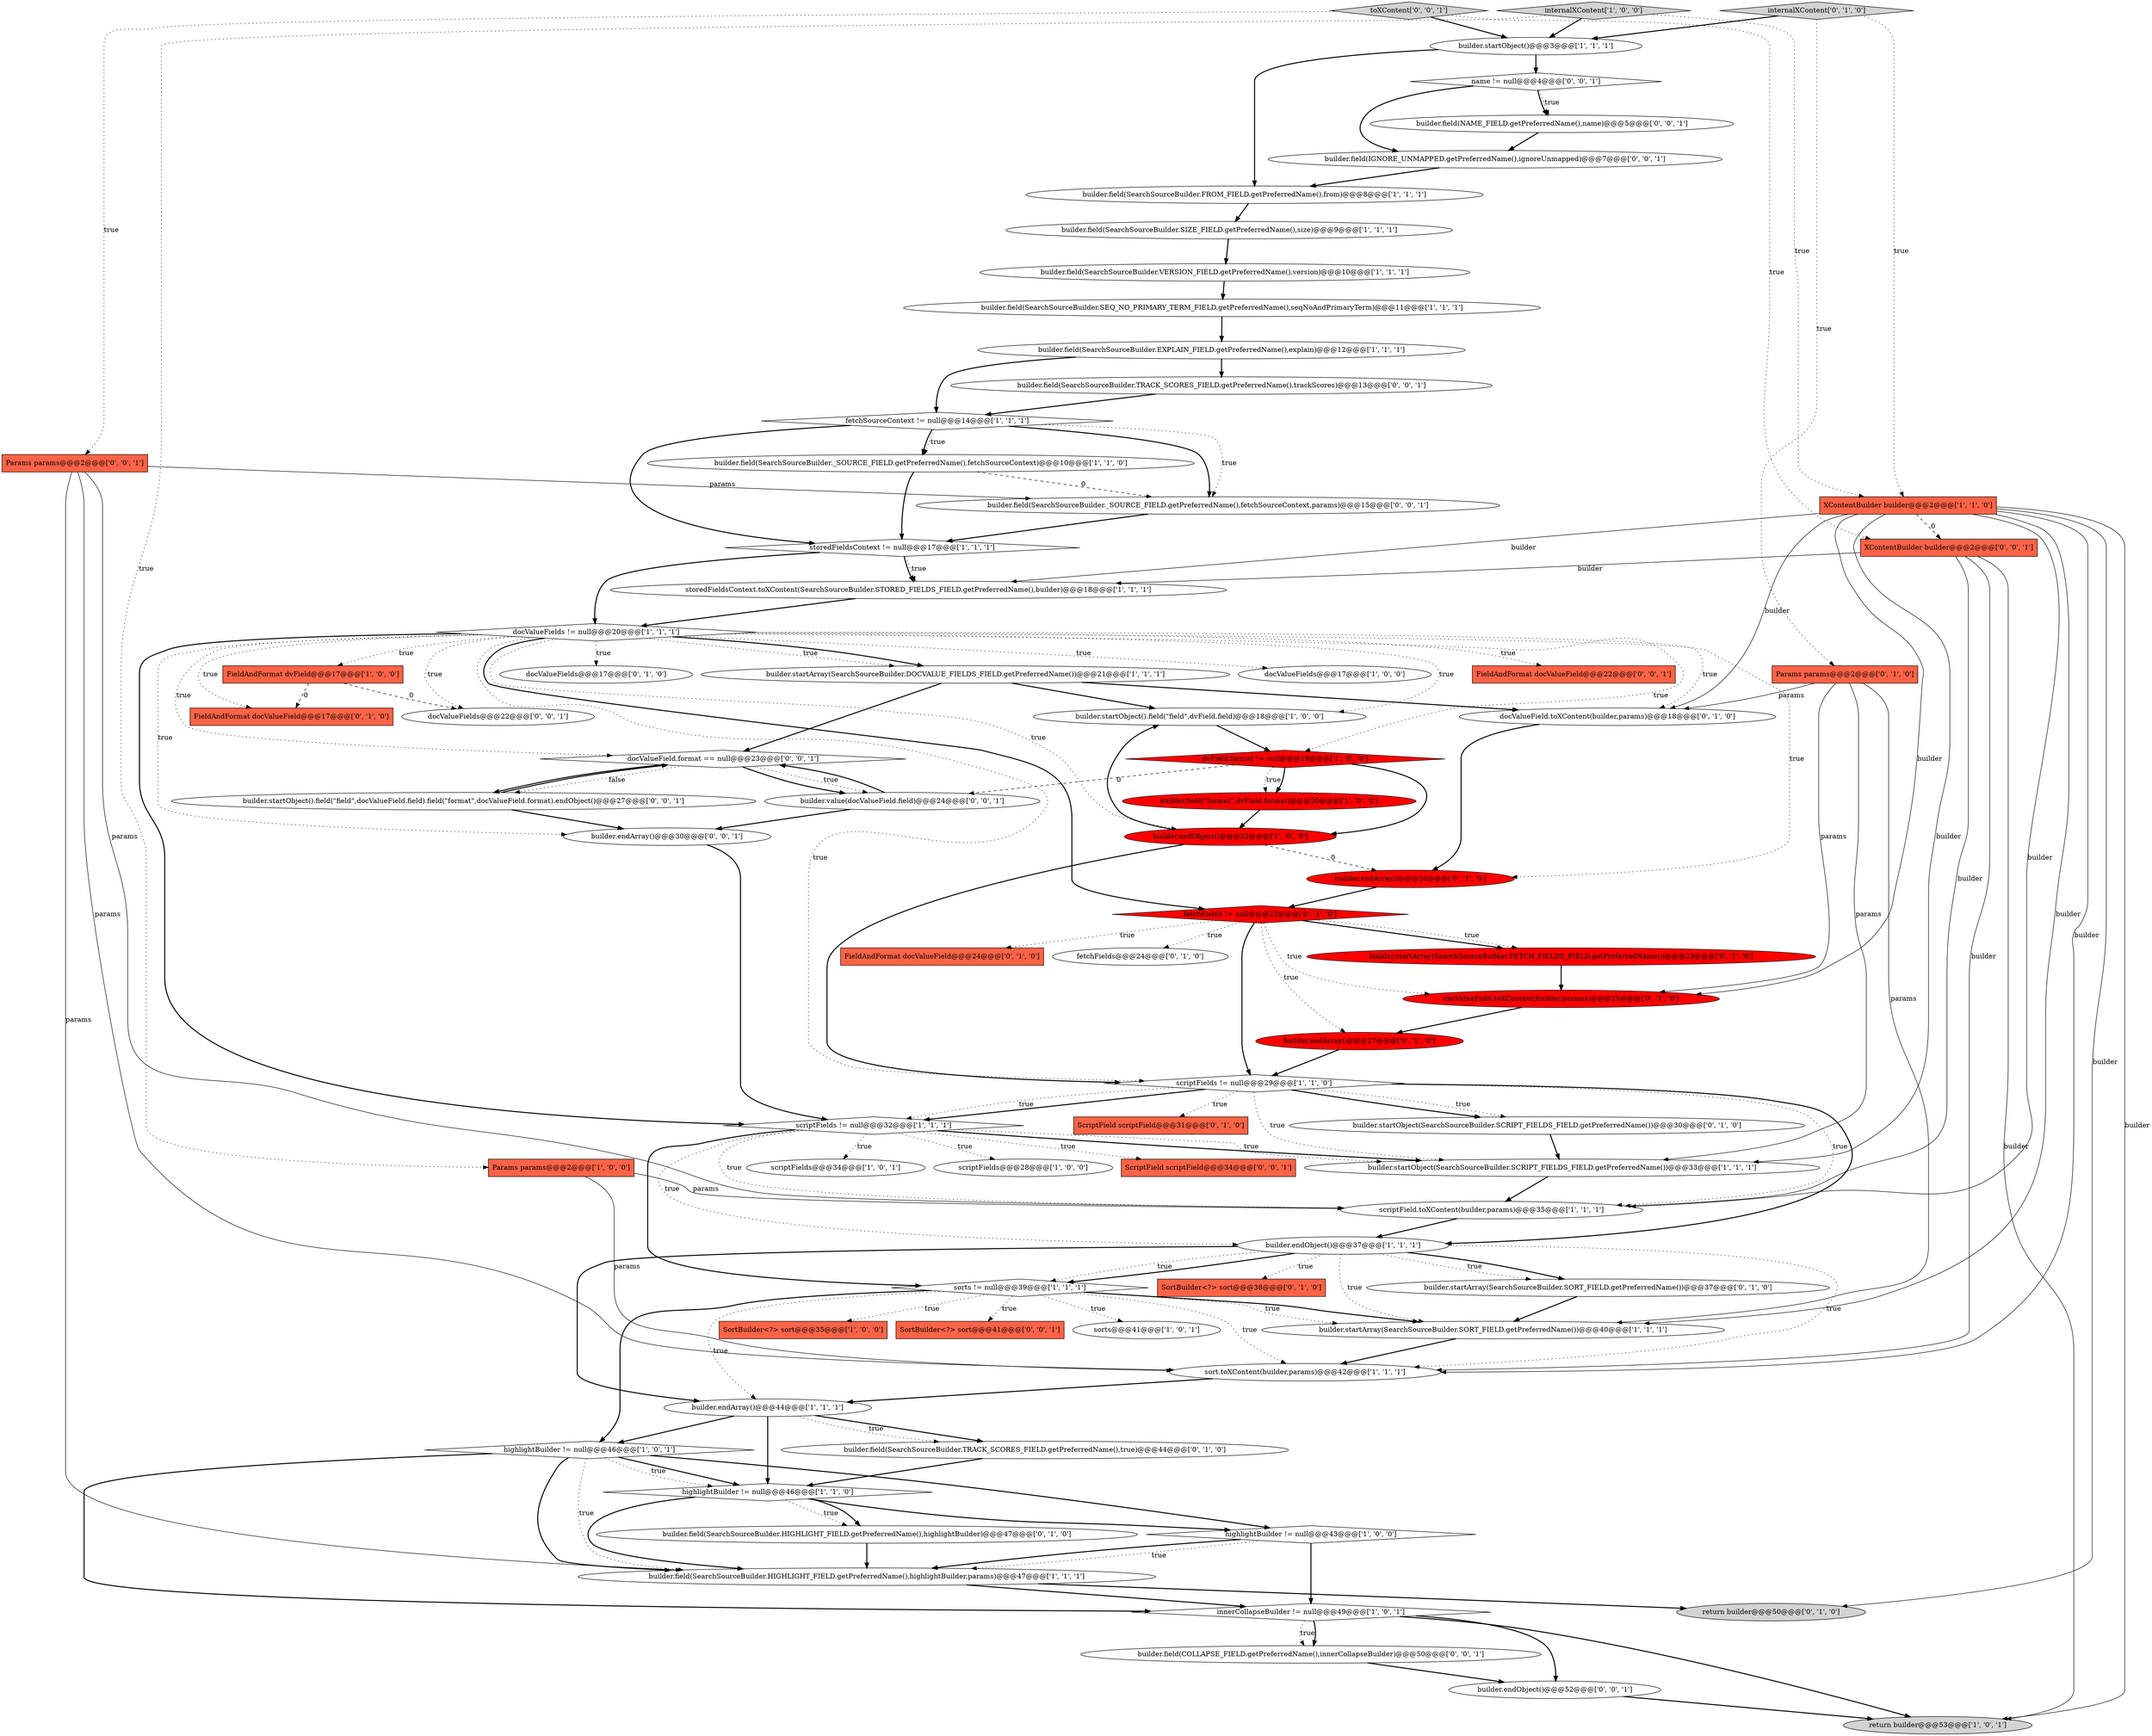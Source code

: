 digraph {
55 [style = filled, label = "fetchFields != null@@@22@@@['0', '1', '0']", fillcolor = red, shape = diamond image = "AAA1AAABBB2BBB"];
19 [style = filled, label = "innerCollapseBuilder != null@@@49@@@['1', '0', '1']", fillcolor = white, shape = diamond image = "AAA0AAABBB1BBB"];
41 [style = filled, label = "builder.endArray()@@@27@@@['0', '1', '0']", fillcolor = red, shape = ellipse image = "AAA1AAABBB2BBB"];
32 [style = filled, label = "XContentBuilder builder@@@2@@@['1', '1', '0']", fillcolor = tomato, shape = box image = "AAA0AAABBB1BBB"];
11 [style = filled, label = "builder.startArray(SearchSourceBuilder.DOCVALUE_FIELDS_FIELD.getPreferredName())@@@21@@@['1', '1', '1']", fillcolor = white, shape = ellipse image = "AAA0AAABBB1BBB"];
45 [style = filled, label = "docValueField.toXContent(builder,params)@@@18@@@['0', '1', '0']", fillcolor = white, shape = ellipse image = "AAA0AAABBB2BBB"];
61 [style = filled, label = "Params params@@@2@@@['0', '0', '1']", fillcolor = tomato, shape = box image = "AAA0AAABBB3BBB"];
71 [style = filled, label = "builder.field(SearchSourceBuilder._SOURCE_FIELD.getPreferredName(),fetchSourceContext,params)@@@15@@@['0', '0', '1']", fillcolor = white, shape = ellipse image = "AAA0AAABBB3BBB"];
5 [style = filled, label = "highlightBuilder != null@@@43@@@['1', '0', '0']", fillcolor = white, shape = diamond image = "AAA0AAABBB1BBB"];
24 [style = filled, label = "builder.field(SearchSourceBuilder.EXPLAIN_FIELD.getPreferredName(),explain)@@@12@@@['1', '1', '1']", fillcolor = white, shape = ellipse image = "AAA0AAABBB1BBB"];
34 [style = filled, label = "sorts@@@41@@@['1', '0', '1']", fillcolor = white, shape = ellipse image = "AAA0AAABBB1BBB"];
33 [style = filled, label = "scriptField.toXContent(builder,params)@@@35@@@['1', '1', '1']", fillcolor = white, shape = ellipse image = "AAA0AAABBB1BBB"];
63 [style = filled, label = "builder.field(SearchSourceBuilder.TRACK_SCORES_FIELD.getPreferredName(),trackScores)@@@13@@@['0', '0', '1']", fillcolor = white, shape = ellipse image = "AAA0AAABBB3BBB"];
72 [style = filled, label = "docValueFields@@@22@@@['0', '0', '1']", fillcolor = white, shape = ellipse image = "AAA0AAABBB3BBB"];
44 [style = filled, label = "builder.startObject(SearchSourceBuilder.SCRIPT_FIELDS_FIELD.getPreferredName())@@@30@@@['0', '1', '0']", fillcolor = white, shape = ellipse image = "AAA0AAABBB2BBB"];
42 [style = filled, label = "SortBuilder<?> sort@@@38@@@['0', '1', '0']", fillcolor = tomato, shape = box image = "AAA0AAABBB2BBB"];
0 [style = filled, label = "scriptFields@@@28@@@['1', '0', '0']", fillcolor = white, shape = ellipse image = "AAA0AAABBB1BBB"];
27 [style = filled, label = "builder.field(SearchSourceBuilder._SOURCE_FIELD.getPreferredName(),fetchSourceContext)@@@10@@@['1', '1', '0']", fillcolor = white, shape = ellipse image = "AAA0AAABBB1BBB"];
23 [style = filled, label = "docValueFields@@@17@@@['1', '0', '0']", fillcolor = white, shape = ellipse image = "AAA0AAABBB1BBB"];
18 [style = filled, label = "builder.field(SearchSourceBuilder.VERSION_FIELD.getPreferredName(),version)@@@10@@@['1', '1', '1']", fillcolor = white, shape = ellipse image = "AAA0AAABBB1BBB"];
1 [style = filled, label = "builder.startArray(SearchSourceBuilder.SORT_FIELD.getPreferredName())@@@40@@@['1', '1', '1']", fillcolor = white, shape = ellipse image = "AAA0AAABBB1BBB"];
50 [style = filled, label = "builder.field(SearchSourceBuilder.TRACK_SCORES_FIELD.getPreferredName(),true)@@@44@@@['0', '1', '0']", fillcolor = white, shape = ellipse image = "AAA0AAABBB2BBB"];
3 [style = filled, label = "sort.toXContent(builder,params)@@@42@@@['1', '1', '1']", fillcolor = white, shape = ellipse image = "AAA0AAABBB1BBB"];
12 [style = filled, label = "builder.field(SearchSourceBuilder.HIGHLIGHT_FIELD.getPreferredName(),highlightBuilder,params)@@@47@@@['1', '1', '1']", fillcolor = white, shape = ellipse image = "AAA0AAABBB1BBB"];
6 [style = filled, label = "builder.endObject()@@@22@@@['1', '0', '0']", fillcolor = red, shape = ellipse image = "AAA1AAABBB1BBB"];
13 [style = filled, label = "builder.startObject()@@@3@@@['1', '1', '1']", fillcolor = white, shape = ellipse image = "AAA0AAABBB1BBB"];
60 [style = filled, label = "builder.endObject()@@@52@@@['0', '0', '1']", fillcolor = white, shape = ellipse image = "AAA0AAABBB3BBB"];
68 [style = filled, label = "ScriptField scriptField@@@34@@@['0', '0', '1']", fillcolor = tomato, shape = box image = "AAA0AAABBB3BBB"];
73 [style = filled, label = "builder.field(NAME_FIELD.getPreferredName(),name)@@@5@@@['0', '0', '1']", fillcolor = white, shape = ellipse image = "AAA0AAABBB3BBB"];
25 [style = filled, label = "builder.field(SearchSourceBuilder.SEQ_NO_PRIMARY_TERM_FIELD.getPreferredName(),seqNoAndPrimaryTerm)@@@11@@@['1', '1', '1']", fillcolor = white, shape = ellipse image = "AAA0AAABBB1BBB"];
28 [style = filled, label = "scriptFields != null@@@29@@@['1', '1', '0']", fillcolor = white, shape = diamond image = "AAA0AAABBB1BBB"];
20 [style = filled, label = "internalXContent['1', '0', '0']", fillcolor = lightgray, shape = diamond image = "AAA0AAABBB1BBB"];
37 [style = filled, label = "highlightBuilder != null@@@46@@@['1', '1', '0']", fillcolor = white, shape = diamond image = "AAA0AAABBB1BBB"];
4 [style = filled, label = "scriptFields@@@34@@@['1', '0', '1']", fillcolor = white, shape = ellipse image = "AAA0AAABBB1BBB"];
76 [style = filled, label = "XContentBuilder builder@@@2@@@['0', '0', '1']", fillcolor = tomato, shape = box image = "AAA0AAABBB3BBB"];
35 [style = filled, label = "fetchSourceContext != null@@@14@@@['1', '1', '1']", fillcolor = white, shape = diamond image = "AAA0AAABBB1BBB"];
52 [style = filled, label = "builder.startArray(SearchSourceBuilder.FETCH_FIELDS_FIELD.getPreferredName())@@@23@@@['0', '1', '0']", fillcolor = red, shape = ellipse image = "AAA1AAABBB2BBB"];
43 [style = filled, label = "internalXContent['0', '1', '0']", fillcolor = lightgray, shape = diamond image = "AAA0AAABBB2BBB"];
67 [style = filled, label = "FieldAndFormat docValueField@@@22@@@['0', '0', '1']", fillcolor = tomato, shape = box image = "AAA0AAABBB3BBB"];
75 [style = filled, label = "docValueField.format == null@@@23@@@['0', '0', '1']", fillcolor = white, shape = diamond image = "AAA0AAABBB3BBB"];
30 [style = filled, label = "storedFieldsContext.toXContent(SearchSourceBuilder.STORED_FIELDS_FIELD.getPreferredName(),builder)@@@18@@@['1', '1', '1']", fillcolor = white, shape = ellipse image = "AAA0AAABBB1BBB"];
64 [style = filled, label = "builder.field(COLLAPSE_FIELD.getPreferredName(),innerCollapseBuilder)@@@50@@@['0', '0', '1']", fillcolor = white, shape = ellipse image = "AAA0AAABBB3BBB"];
38 [style = filled, label = "highlightBuilder != null@@@46@@@['1', '0', '1']", fillcolor = white, shape = diamond image = "AAA0AAABBB1BBB"];
66 [style = filled, label = "builder.endArray()@@@30@@@['0', '0', '1']", fillcolor = white, shape = ellipse image = "AAA0AAABBB3BBB"];
2 [style = filled, label = "builder.endObject()@@@37@@@['1', '1', '1']", fillcolor = white, shape = ellipse image = "AAA0AAABBB1BBB"];
8 [style = filled, label = "storedFieldsContext != null@@@17@@@['1', '1', '1']", fillcolor = white, shape = diamond image = "AAA0AAABBB1BBB"];
70 [style = filled, label = "builder.field(IGNORE_UNMAPPED.getPreferredName(),ignoreUnmapped)@@@7@@@['0', '0', '1']", fillcolor = white, shape = ellipse image = "AAA0AAABBB3BBB"];
62 [style = filled, label = "toXContent['0', '0', '1']", fillcolor = lightgray, shape = diamond image = "AAA0AAABBB3BBB"];
14 [style = filled, label = "docValueFields != null@@@20@@@['1', '1', '1']", fillcolor = white, shape = diamond image = "AAA0AAABBB1BBB"];
36 [style = filled, label = "builder.endArray()@@@44@@@['1', '1', '1']", fillcolor = white, shape = ellipse image = "AAA0AAABBB1BBB"];
16 [style = filled, label = "scriptFields != null@@@32@@@['1', '1', '1']", fillcolor = white, shape = diamond image = "AAA0AAABBB1BBB"];
26 [style = filled, label = "builder.field(SearchSourceBuilder.SIZE_FIELD.getPreferredName(),size)@@@9@@@['1', '1', '1']", fillcolor = white, shape = ellipse image = "AAA0AAABBB1BBB"];
53 [style = filled, label = "builder.endArray()@@@20@@@['0', '1', '0']", fillcolor = red, shape = ellipse image = "AAA1AAABBB2BBB"];
54 [style = filled, label = "FieldAndFormat docValueField@@@17@@@['0', '1', '0']", fillcolor = tomato, shape = box image = "AAA1AAABBB2BBB"];
47 [style = filled, label = "docValueField.toXContent(builder,params)@@@25@@@['0', '1', '0']", fillcolor = red, shape = ellipse image = "AAA1AAABBB2BBB"];
9 [style = filled, label = "builder.startObject(SearchSourceBuilder.SCRIPT_FIELDS_FIELD.getPreferredName())@@@33@@@['1', '1', '1']", fillcolor = white, shape = ellipse image = "AAA0AAABBB1BBB"];
46 [style = filled, label = "fetchFields@@@24@@@['0', '1', '0']", fillcolor = white, shape = ellipse image = "AAA0AAABBB2BBB"];
17 [style = filled, label = "SortBuilder<?> sort@@@35@@@['1', '0', '0']", fillcolor = tomato, shape = box image = "AAA0AAABBB1BBB"];
29 [style = filled, label = "builder.startObject().field(\"field\",dvField.field)@@@18@@@['1', '0', '0']", fillcolor = white, shape = ellipse image = "AAA0AAABBB1BBB"];
21 [style = filled, label = "dvField.format != null@@@19@@@['1', '0', '0']", fillcolor = red, shape = diamond image = "AAA1AAABBB1BBB"];
65 [style = filled, label = "name != null@@@4@@@['0', '0', '1']", fillcolor = white, shape = diamond image = "AAA0AAABBB3BBB"];
56 [style = filled, label = "FieldAndFormat docValueField@@@24@@@['0', '1', '0']", fillcolor = tomato, shape = box image = "AAA1AAABBB2BBB"];
10 [style = filled, label = "return builder@@@53@@@['1', '0', '1']", fillcolor = lightgray, shape = ellipse image = "AAA0AAABBB1BBB"];
74 [style = filled, label = "builder.startObject().field(\"field\",docValueField.field).field(\"format\",docValueField.format).endObject()@@@27@@@['0', '0', '1']", fillcolor = white, shape = ellipse image = "AAA0AAABBB3BBB"];
22 [style = filled, label = "sorts != null@@@39@@@['1', '1', '1']", fillcolor = white, shape = diamond image = "AAA0AAABBB1BBB"];
31 [style = filled, label = "FieldAndFormat dvField@@@17@@@['1', '0', '0']", fillcolor = tomato, shape = box image = "AAA1AAABBB1BBB"];
39 [style = filled, label = "builder.field(\"format\",dvField.format)@@@20@@@['1', '0', '0']", fillcolor = red, shape = ellipse image = "AAA1AAABBB1BBB"];
59 [style = filled, label = "builder.value(docValueField.field)@@@24@@@['0', '0', '1']", fillcolor = white, shape = ellipse image = "AAA0AAABBB3BBB"];
48 [style = filled, label = "Params params@@@2@@@['0', '1', '0']", fillcolor = tomato, shape = box image = "AAA0AAABBB2BBB"];
15 [style = filled, label = "Params params@@@2@@@['1', '0', '0']", fillcolor = tomato, shape = box image = "AAA0AAABBB1BBB"];
58 [style = filled, label = "builder.field(SearchSourceBuilder.HIGHLIGHT_FIELD.getPreferredName(),highlightBuilder)@@@47@@@['0', '1', '0']", fillcolor = white, shape = ellipse image = "AAA0AAABBB2BBB"];
69 [style = filled, label = "SortBuilder<?> sort@@@41@@@['0', '0', '1']", fillcolor = tomato, shape = box image = "AAA0AAABBB3BBB"];
40 [style = filled, label = "ScriptField scriptField@@@31@@@['0', '1', '0']", fillcolor = tomato, shape = box image = "AAA0AAABBB2BBB"];
7 [style = filled, label = "builder.field(SearchSourceBuilder.FROM_FIELD.getPreferredName(),from)@@@8@@@['1', '1', '1']", fillcolor = white, shape = ellipse image = "AAA0AAABBB1BBB"];
51 [style = filled, label = "docValueFields@@@17@@@['0', '1', '0']", fillcolor = white, shape = ellipse image = "AAA0AAABBB2BBB"];
49 [style = filled, label = "builder.startArray(SearchSourceBuilder.SORT_FIELD.getPreferredName())@@@37@@@['0', '1', '0']", fillcolor = white, shape = ellipse image = "AAA0AAABBB2BBB"];
57 [style = filled, label = "return builder@@@50@@@['0', '1', '0']", fillcolor = lightgray, shape = ellipse image = "AAA0AAABBB2BBB"];
8->30 [style = bold, label=""];
24->63 [style = bold, label=""];
8->30 [style = dotted, label="true"];
62->13 [style = bold, label=""];
16->9 [style = dotted, label="true"];
19->60 [style = bold, label=""];
2->22 [style = dotted, label="true"];
16->68 [style = dotted, label="true"];
14->45 [style = dotted, label="true"];
37->58 [style = dotted, label="true"];
28->16 [style = dotted, label="true"];
38->12 [style = bold, label=""];
11->29 [style = bold, label=""];
39->6 [style = bold, label=""];
14->72 [style = dotted, label="true"];
21->59 [style = dashed, label="0"];
5->12 [style = dotted, label="true"];
14->53 [style = dotted, label="true"];
35->71 [style = dotted, label="true"];
58->12 [style = bold, label=""];
14->51 [style = dotted, label="true"];
59->66 [style = bold, label=""];
6->29 [style = bold, label=""];
41->28 [style = bold, label=""];
31->72 [style = dashed, label="0"];
7->26 [style = bold, label=""];
37->5 [style = bold, label=""];
32->47 [style = solid, label="builder"];
76->10 [style = solid, label="builder"];
3->36 [style = bold, label=""];
52->47 [style = bold, label=""];
14->21 [style = dotted, label="true"];
48->9 [style = solid, label="params"];
2->49 [style = bold, label=""];
2->36 [style = bold, label=""];
21->39 [style = dotted, label="true"];
35->8 [style = bold, label=""];
48->47 [style = solid, label="params"];
30->14 [style = bold, label=""];
14->11 [style = dotted, label="true"];
19->64 [style = dotted, label="true"];
32->76 [style = dashed, label="0"];
14->11 [style = bold, label=""];
64->60 [style = bold, label=""];
16->9 [style = bold, label=""];
20->15 [style = dotted, label="true"];
2->3 [style = dotted, label="true"];
14->16 [style = bold, label=""];
38->12 [style = dotted, label="true"];
75->74 [style = dotted, label="false"];
75->59 [style = bold, label=""];
65->73 [style = bold, label=""];
9->33 [style = bold, label=""];
2->49 [style = dotted, label="true"];
37->58 [style = bold, label=""];
50->37 [style = bold, label=""];
75->74 [style = bold, label=""];
62->61 [style = dotted, label="true"];
43->32 [style = dotted, label="true"];
6->53 [style = dashed, label="0"];
16->4 [style = dotted, label="true"];
32->10 [style = solid, label="builder"];
16->33 [style = dotted, label="true"];
43->13 [style = bold, label=""];
25->24 [style = bold, label=""];
22->38 [style = bold, label=""];
32->45 [style = solid, label="builder"];
32->30 [style = solid, label="builder"];
32->9 [style = solid, label="builder"];
35->71 [style = bold, label=""];
49->1 [style = bold, label=""];
28->44 [style = dotted, label="true"];
38->37 [style = bold, label=""];
75->59 [style = dotted, label="true"];
28->9 [style = dotted, label="true"];
18->25 [style = bold, label=""];
32->1 [style = solid, label="builder"];
47->41 [style = bold, label=""];
14->66 [style = dotted, label="true"];
70->7 [style = bold, label=""];
36->50 [style = bold, label=""];
36->37 [style = bold, label=""];
15->33 [style = solid, label="params"];
61->71 [style = solid, label="params"];
27->8 [style = bold, label=""];
22->69 [style = dotted, label="true"];
38->37 [style = dotted, label="true"];
74->75 [style = bold, label=""];
38->5 [style = bold, label=""];
55->56 [style = dotted, label="true"];
76->30 [style = solid, label="builder"];
32->33 [style = solid, label="builder"];
20->13 [style = bold, label=""];
19->64 [style = bold, label=""];
14->67 [style = dotted, label="true"];
62->76 [style = dotted, label="true"];
61->33 [style = solid, label="params"];
1->3 [style = bold, label=""];
8->14 [style = bold, label=""];
19->10 [style = bold, label=""];
14->23 [style = dotted, label="true"];
45->53 [style = bold, label=""];
55->47 [style = dotted, label="true"];
73->70 [style = bold, label=""];
76->33 [style = solid, label="builder"];
29->21 [style = bold, label=""];
27->71 [style = dashed, label="0"];
38->19 [style = bold, label=""];
37->12 [style = bold, label=""];
32->3 [style = solid, label="builder"];
74->66 [style = bold, label=""];
5->19 [style = bold, label=""];
22->1 [style = dotted, label="true"];
76->3 [style = solid, label="builder"];
2->42 [style = dotted, label="true"];
21->39 [style = bold, label=""];
14->28 [style = dotted, label="true"];
43->48 [style = dotted, label="true"];
14->75 [style = dotted, label="true"];
61->12 [style = solid, label="params"];
66->16 [style = bold, label=""];
48->45 [style = solid, label="params"];
14->54 [style = dotted, label="true"];
22->3 [style = dotted, label="true"];
11->75 [style = bold, label=""];
22->36 [style = dotted, label="true"];
22->1 [style = bold, label=""];
55->52 [style = bold, label=""];
71->8 [style = bold, label=""];
15->3 [style = solid, label="params"];
44->9 [style = bold, label=""];
33->2 [style = bold, label=""];
36->50 [style = dotted, label="true"];
13->65 [style = bold, label=""];
14->6 [style = dotted, label="true"];
53->55 [style = bold, label=""];
22->34 [style = dotted, label="true"];
35->27 [style = bold, label=""];
16->2 [style = dotted, label="true"];
59->75 [style = bold, label=""];
65->70 [style = bold, label=""];
21->6 [style = bold, label=""];
24->35 [style = bold, label=""];
28->33 [style = dotted, label="true"];
12->57 [style = bold, label=""];
11->45 [style = bold, label=""];
31->54 [style = dashed, label="0"];
16->22 [style = bold, label=""];
28->16 [style = bold, label=""];
55->52 [style = dotted, label="true"];
55->46 [style = dotted, label="true"];
28->2 [style = bold, label=""];
35->27 [style = dotted, label="true"];
61->3 [style = solid, label="params"];
16->0 [style = dotted, label="true"];
5->12 [style = bold, label=""];
2->1 [style = dotted, label="true"];
13->7 [style = bold, label=""];
65->73 [style = dotted, label="true"];
28->44 [style = bold, label=""];
60->10 [style = bold, label=""];
14->29 [style = dotted, label="true"];
14->31 [style = dotted, label="true"];
48->1 [style = solid, label="params"];
14->55 [style = bold, label=""];
22->17 [style = dotted, label="true"];
55->41 [style = dotted, label="true"];
36->38 [style = bold, label=""];
2->22 [style = bold, label=""];
12->19 [style = bold, label=""];
20->32 [style = dotted, label="true"];
28->40 [style = dotted, label="true"];
32->57 [style = solid, label="builder"];
55->28 [style = bold, label=""];
63->35 [style = bold, label=""];
6->28 [style = bold, label=""];
26->18 [style = bold, label=""];
}
